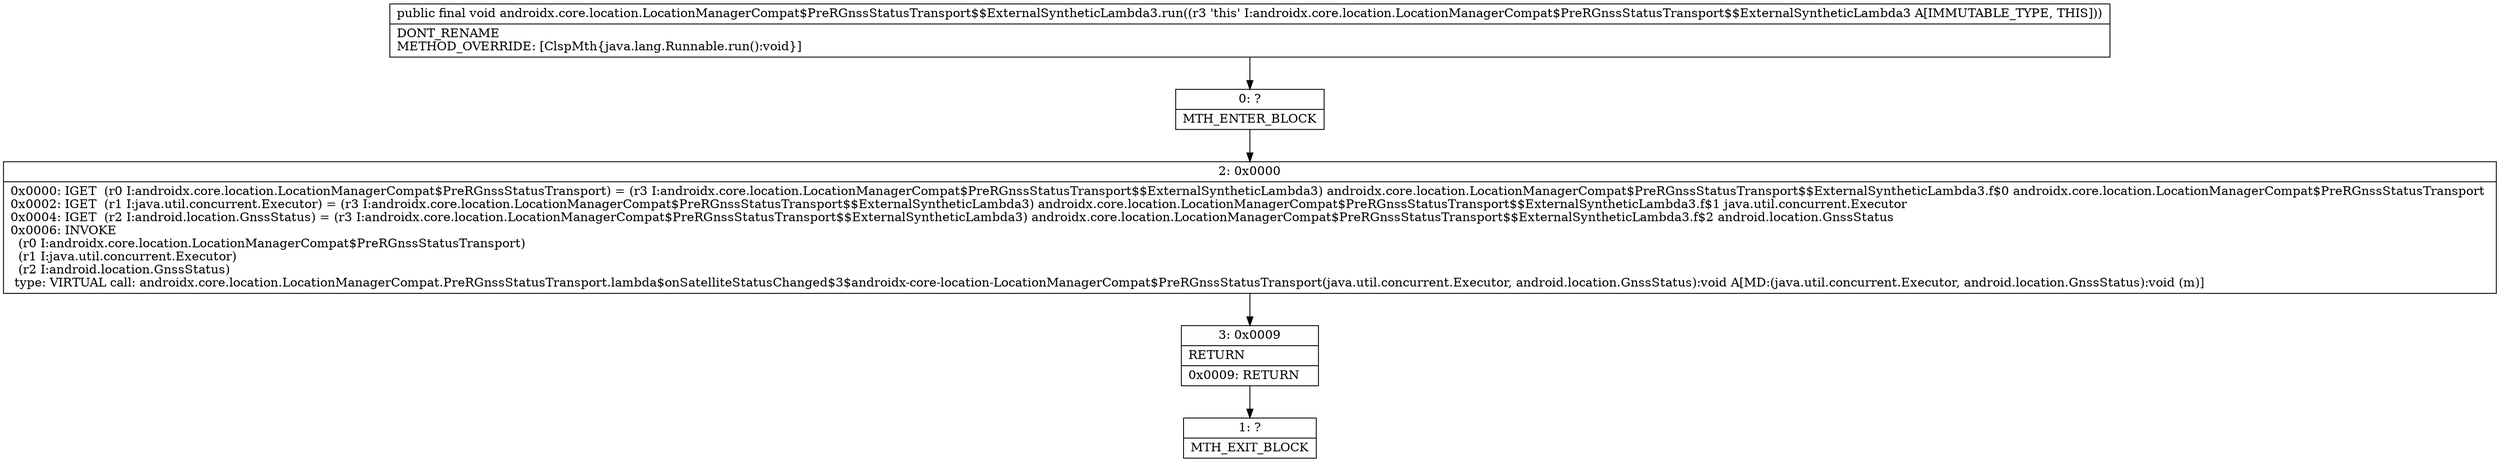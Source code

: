 digraph "CFG forandroidx.core.location.LocationManagerCompat$PreRGnssStatusTransport$$ExternalSyntheticLambda3.run()V" {
Node_0 [shape=record,label="{0\:\ ?|MTH_ENTER_BLOCK\l}"];
Node_2 [shape=record,label="{2\:\ 0x0000|0x0000: IGET  (r0 I:androidx.core.location.LocationManagerCompat$PreRGnssStatusTransport) = (r3 I:androidx.core.location.LocationManagerCompat$PreRGnssStatusTransport$$ExternalSyntheticLambda3) androidx.core.location.LocationManagerCompat$PreRGnssStatusTransport$$ExternalSyntheticLambda3.f$0 androidx.core.location.LocationManagerCompat$PreRGnssStatusTransport \l0x0002: IGET  (r1 I:java.util.concurrent.Executor) = (r3 I:androidx.core.location.LocationManagerCompat$PreRGnssStatusTransport$$ExternalSyntheticLambda3) androidx.core.location.LocationManagerCompat$PreRGnssStatusTransport$$ExternalSyntheticLambda3.f$1 java.util.concurrent.Executor \l0x0004: IGET  (r2 I:android.location.GnssStatus) = (r3 I:androidx.core.location.LocationManagerCompat$PreRGnssStatusTransport$$ExternalSyntheticLambda3) androidx.core.location.LocationManagerCompat$PreRGnssStatusTransport$$ExternalSyntheticLambda3.f$2 android.location.GnssStatus \l0x0006: INVOKE  \l  (r0 I:androidx.core.location.LocationManagerCompat$PreRGnssStatusTransport)\l  (r1 I:java.util.concurrent.Executor)\l  (r2 I:android.location.GnssStatus)\l type: VIRTUAL call: androidx.core.location.LocationManagerCompat.PreRGnssStatusTransport.lambda$onSatelliteStatusChanged$3$androidx\-core\-location\-LocationManagerCompat$PreRGnssStatusTransport(java.util.concurrent.Executor, android.location.GnssStatus):void A[MD:(java.util.concurrent.Executor, android.location.GnssStatus):void (m)]\l}"];
Node_3 [shape=record,label="{3\:\ 0x0009|RETURN\l|0x0009: RETURN   \l}"];
Node_1 [shape=record,label="{1\:\ ?|MTH_EXIT_BLOCK\l}"];
MethodNode[shape=record,label="{public final void androidx.core.location.LocationManagerCompat$PreRGnssStatusTransport$$ExternalSyntheticLambda3.run((r3 'this' I:androidx.core.location.LocationManagerCompat$PreRGnssStatusTransport$$ExternalSyntheticLambda3 A[IMMUTABLE_TYPE, THIS]))  | DONT_RENAME\lMETHOD_OVERRIDE: [ClspMth\{java.lang.Runnable.run():void\}]\l}"];
MethodNode -> Node_0;Node_0 -> Node_2;
Node_2 -> Node_3;
Node_3 -> Node_1;
}

